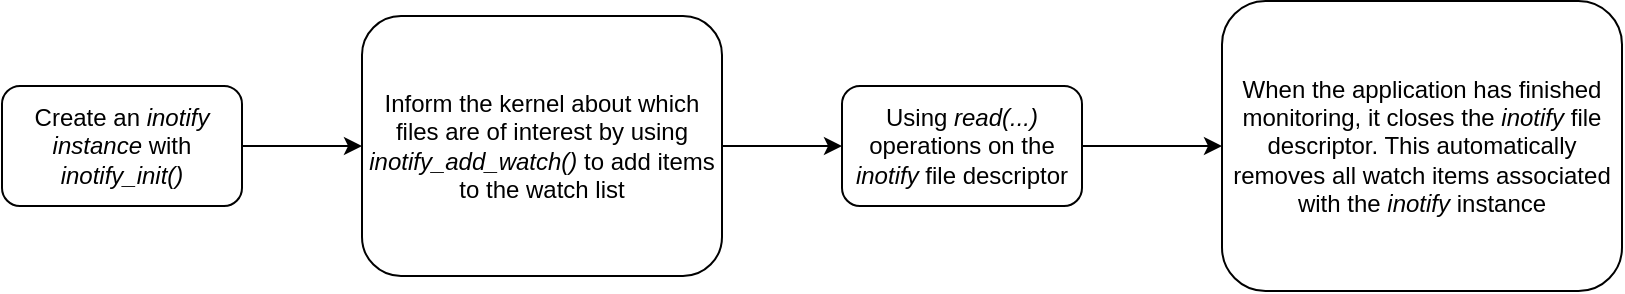 <mxfile version="26.2.14">
  <diagram name="Page-1" id="_AnMqKByYXko-s5QUT2I">
    <mxGraphModel dx="1356" dy="763" grid="1" gridSize="10" guides="1" tooltips="1" connect="1" arrows="1" fold="1" page="1" pageScale="1" pageWidth="850" pageHeight="1100" math="0" shadow="0">
      <root>
        <mxCell id="0" />
        <mxCell id="1" parent="0" />
        <mxCell id="XXcdgPa0SDizC-zHKEuN-3" style="edgeStyle=orthogonalEdgeStyle;rounded=0;orthogonalLoop=1;jettySize=auto;html=1;exitX=1;exitY=0.5;exitDx=0;exitDy=0;entryX=0;entryY=0.5;entryDx=0;entryDy=0;" edge="1" parent="1" source="XXcdgPa0SDizC-zHKEuN-1" target="XXcdgPa0SDizC-zHKEuN-2">
          <mxGeometry relative="1" as="geometry" />
        </mxCell>
        <mxCell id="XXcdgPa0SDizC-zHKEuN-1" value="Create an &lt;i&gt;inotify instance&lt;/i&gt; with&lt;br&gt;&lt;i&gt;inotify_init()&lt;/i&gt;" style="rounded=1;whiteSpace=wrap;html=1;" vertex="1" parent="1">
          <mxGeometry x="20" y="195" width="120" height="60" as="geometry" />
        </mxCell>
        <mxCell id="XXcdgPa0SDizC-zHKEuN-6" style="edgeStyle=orthogonalEdgeStyle;rounded=0;orthogonalLoop=1;jettySize=auto;html=1;exitX=1;exitY=0.5;exitDx=0;exitDy=0;entryX=0;entryY=0.5;entryDx=0;entryDy=0;" edge="1" parent="1" source="XXcdgPa0SDizC-zHKEuN-2" target="XXcdgPa0SDizC-zHKEuN-4">
          <mxGeometry relative="1" as="geometry" />
        </mxCell>
        <mxCell id="XXcdgPa0SDizC-zHKEuN-2" value="Inform the kernel about which files are of interest by using &lt;i&gt;inotify_add_watch()&lt;/i&gt; to add items to the watch list" style="rounded=1;whiteSpace=wrap;html=1;" vertex="1" parent="1">
          <mxGeometry x="200" y="160" width="180" height="130" as="geometry" />
        </mxCell>
        <mxCell id="XXcdgPa0SDizC-zHKEuN-7" style="edgeStyle=orthogonalEdgeStyle;rounded=0;orthogonalLoop=1;jettySize=auto;html=1;exitX=1;exitY=0.5;exitDx=0;exitDy=0;entryX=0;entryY=0.5;entryDx=0;entryDy=0;" edge="1" parent="1" source="XXcdgPa0SDizC-zHKEuN-4" target="XXcdgPa0SDizC-zHKEuN-5">
          <mxGeometry relative="1" as="geometry" />
        </mxCell>
        <mxCell id="XXcdgPa0SDizC-zHKEuN-4" value="Using &lt;i&gt;read(...)&lt;/i&gt; operations on the &lt;i&gt;inotify&lt;/i&gt; file descriptor" style="rounded=1;whiteSpace=wrap;html=1;" vertex="1" parent="1">
          <mxGeometry x="440" y="195" width="120" height="60" as="geometry" />
        </mxCell>
        <mxCell id="XXcdgPa0SDizC-zHKEuN-5" value="When the application has finished monitoring, it closes the &lt;i&gt;inotify&lt;/i&gt; file descriptor. This automatically removes all watch items associated with the &lt;i&gt;inotify&lt;/i&gt; instance" style="rounded=1;whiteSpace=wrap;html=1;" vertex="1" parent="1">
          <mxGeometry x="630" y="152.5" width="200" height="145" as="geometry" />
        </mxCell>
      </root>
    </mxGraphModel>
  </diagram>
</mxfile>

